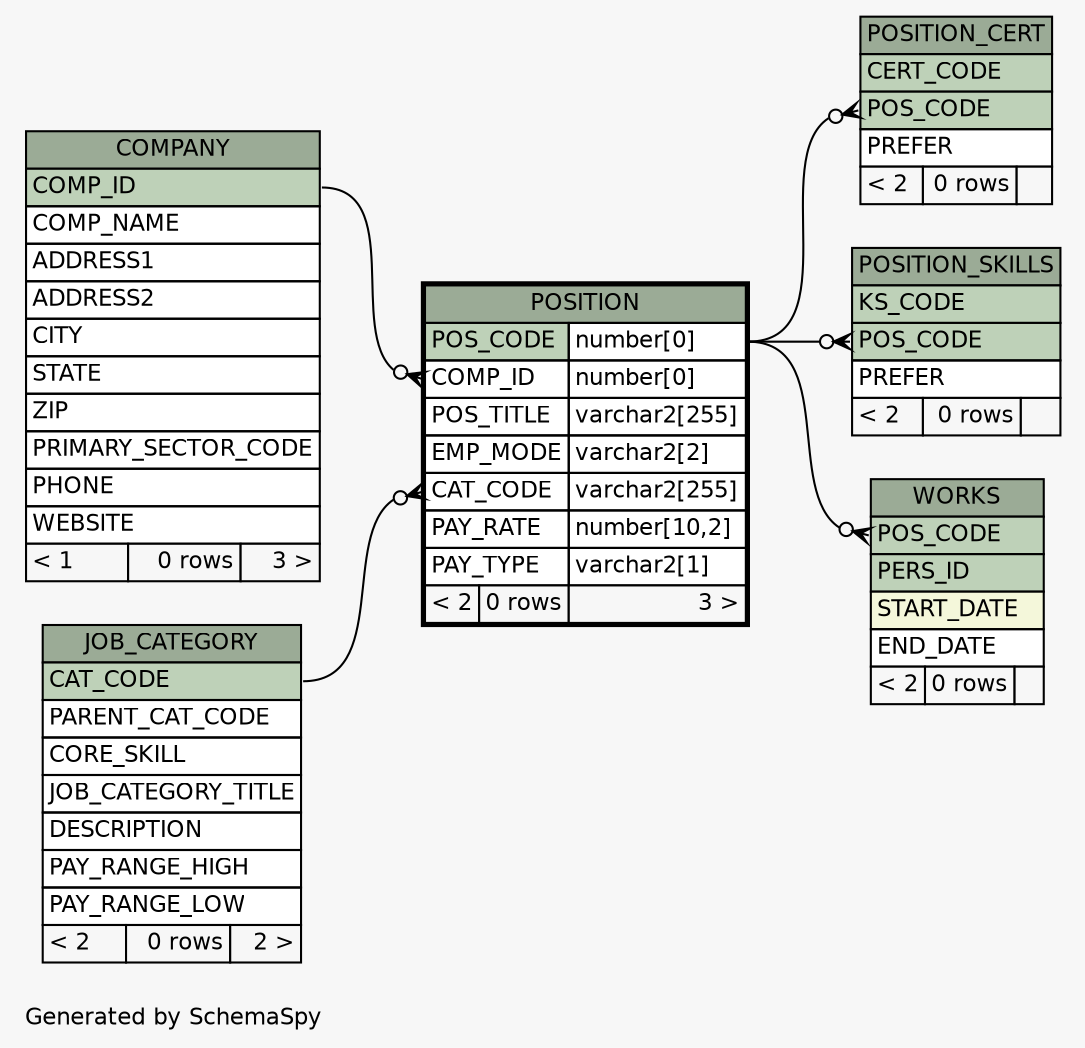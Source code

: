 // dot 2.38.0 on Linux 4.10.0-38-generic
// SchemaSpy rev 590
digraph "oneDegreeRelationshipsDiagram" {
  graph [
    rankdir="RL"
    bgcolor="#f7f7f7"
    label="\nGenerated by SchemaSpy"
    labeljust="l"
    nodesep="0.18"
    ranksep="0.46"
    fontname="Helvetica"
    fontsize="11"
  ];
  node [
    fontname="Helvetica"
    fontsize="11"
    shape="plaintext"
  ];
  edge [
    arrowsize="0.8"
  ];
  "POSITION":"CAT_CODE":w -> "JOB_CATEGORY":"CAT_CODE":e [arrowhead=none dir=back arrowtail=crowodot];
  "POSITION":"COMP_ID":w -> "COMPANY":"COMP_ID":e [arrowhead=none dir=back arrowtail=crowodot];
  "POSITION_CERT":"POS_CODE":w -> "POSITION":"POS_CODE.type":e [arrowhead=none dir=back arrowtail=crowodot];
  "POSITION_SKILLS":"POS_CODE":w -> "POSITION":"POS_CODE.type":e [arrowhead=none dir=back arrowtail=crowodot];
  "WORKS":"POS_CODE":w -> "POSITION":"POS_CODE.type":e [arrowhead=none dir=back arrowtail=crowodot];
  "COMPANY" [
    label=<
    <TABLE BORDER="0" CELLBORDER="1" CELLSPACING="0" BGCOLOR="#ffffff">
      <TR><TD COLSPAN="3" BGCOLOR="#9bab96" ALIGN="CENTER">COMPANY</TD></TR>
      <TR><TD PORT="COMP_ID" COLSPAN="3" BGCOLOR="#bed1b8" ALIGN="LEFT">COMP_ID</TD></TR>
      <TR><TD PORT="COMP_NAME" COLSPAN="3" ALIGN="LEFT">COMP_NAME</TD></TR>
      <TR><TD PORT="ADDRESS1" COLSPAN="3" ALIGN="LEFT">ADDRESS1</TD></TR>
      <TR><TD PORT="ADDRESS2" COLSPAN="3" ALIGN="LEFT">ADDRESS2</TD></TR>
      <TR><TD PORT="CITY" COLSPAN="3" ALIGN="LEFT">CITY</TD></TR>
      <TR><TD PORT="STATE" COLSPAN="3" ALIGN="LEFT">STATE</TD></TR>
      <TR><TD PORT="ZIP" COLSPAN="3" ALIGN="LEFT">ZIP</TD></TR>
      <TR><TD PORT="PRIMARY_SECTOR_CODE" COLSPAN="3" ALIGN="LEFT">PRIMARY_SECTOR_CODE</TD></TR>
      <TR><TD PORT="PHONE" COLSPAN="3" ALIGN="LEFT">PHONE</TD></TR>
      <TR><TD PORT="WEBSITE" COLSPAN="3" ALIGN="LEFT">WEBSITE</TD></TR>
      <TR><TD ALIGN="LEFT" BGCOLOR="#f7f7f7">&lt; 1</TD><TD ALIGN="RIGHT" BGCOLOR="#f7f7f7">0 rows</TD><TD ALIGN="RIGHT" BGCOLOR="#f7f7f7">3 &gt;</TD></TR>
    </TABLE>>
    URL="COMPANY.html"
    tooltip="COMPANY"
  ];
  "JOB_CATEGORY" [
    label=<
    <TABLE BORDER="0" CELLBORDER="1" CELLSPACING="0" BGCOLOR="#ffffff">
      <TR><TD COLSPAN="3" BGCOLOR="#9bab96" ALIGN="CENTER">JOB_CATEGORY</TD></TR>
      <TR><TD PORT="CAT_CODE" COLSPAN="3" BGCOLOR="#bed1b8" ALIGN="LEFT">CAT_CODE</TD></TR>
      <TR><TD PORT="PARENT_CAT_CODE" COLSPAN="3" ALIGN="LEFT">PARENT_CAT_CODE</TD></TR>
      <TR><TD PORT="CORE_SKILL" COLSPAN="3" ALIGN="LEFT">CORE_SKILL</TD></TR>
      <TR><TD PORT="JOB_CATEGORY_TITLE" COLSPAN="3" ALIGN="LEFT">JOB_CATEGORY_TITLE</TD></TR>
      <TR><TD PORT="DESCRIPTION" COLSPAN="3" ALIGN="LEFT">DESCRIPTION</TD></TR>
      <TR><TD PORT="PAY_RANGE_HIGH" COLSPAN="3" ALIGN="LEFT">PAY_RANGE_HIGH</TD></TR>
      <TR><TD PORT="PAY_RANGE_LOW" COLSPAN="3" ALIGN="LEFT">PAY_RANGE_LOW</TD></TR>
      <TR><TD ALIGN="LEFT" BGCOLOR="#f7f7f7">&lt; 2</TD><TD ALIGN="RIGHT" BGCOLOR="#f7f7f7">0 rows</TD><TD ALIGN="RIGHT" BGCOLOR="#f7f7f7">2 &gt;</TD></TR>
    </TABLE>>
    URL="JOB_CATEGORY.html"
    tooltip="JOB_CATEGORY"
  ];
  "POSITION" [
    label=<
    <TABLE BORDER="2" CELLBORDER="1" CELLSPACING="0" BGCOLOR="#ffffff">
      <TR><TD COLSPAN="3" BGCOLOR="#9bab96" ALIGN="CENTER">POSITION</TD></TR>
      <TR><TD PORT="POS_CODE" COLSPAN="2" BGCOLOR="#bed1b8" ALIGN="LEFT">POS_CODE</TD><TD PORT="POS_CODE.type" ALIGN="LEFT">number[0]</TD></TR>
      <TR><TD PORT="COMP_ID" COLSPAN="2" ALIGN="LEFT">COMP_ID</TD><TD PORT="COMP_ID.type" ALIGN="LEFT">number[0]</TD></TR>
      <TR><TD PORT="POS_TITLE" COLSPAN="2" ALIGN="LEFT">POS_TITLE</TD><TD PORT="POS_TITLE.type" ALIGN="LEFT">varchar2[255]</TD></TR>
      <TR><TD PORT="EMP_MODE" COLSPAN="2" ALIGN="LEFT">EMP_MODE</TD><TD PORT="EMP_MODE.type" ALIGN="LEFT">varchar2[2]</TD></TR>
      <TR><TD PORT="CAT_CODE" COLSPAN="2" ALIGN="LEFT">CAT_CODE</TD><TD PORT="CAT_CODE.type" ALIGN="LEFT">varchar2[255]</TD></TR>
      <TR><TD PORT="PAY_RATE" COLSPAN="2" ALIGN="LEFT">PAY_RATE</TD><TD PORT="PAY_RATE.type" ALIGN="LEFT">number[10,2]</TD></TR>
      <TR><TD PORT="PAY_TYPE" COLSPAN="2" ALIGN="LEFT">PAY_TYPE</TD><TD PORT="PAY_TYPE.type" ALIGN="LEFT">varchar2[1]</TD></TR>
      <TR><TD ALIGN="LEFT" BGCOLOR="#f7f7f7">&lt; 2</TD><TD ALIGN="RIGHT" BGCOLOR="#f7f7f7">0 rows</TD><TD ALIGN="RIGHT" BGCOLOR="#f7f7f7">3 &gt;</TD></TR>
    </TABLE>>
    URL="POSITION.html"
    tooltip="POSITION"
  ];
  "POSITION_CERT" [
    label=<
    <TABLE BORDER="0" CELLBORDER="1" CELLSPACING="0" BGCOLOR="#ffffff">
      <TR><TD COLSPAN="3" BGCOLOR="#9bab96" ALIGN="CENTER">POSITION_CERT</TD></TR>
      <TR><TD PORT="CERT_CODE" COLSPAN="3" BGCOLOR="#bed1b8" ALIGN="LEFT">CERT_CODE</TD></TR>
      <TR><TD PORT="POS_CODE" COLSPAN="3" BGCOLOR="#bed1b8" ALIGN="LEFT">POS_CODE</TD></TR>
      <TR><TD PORT="PREFER" COLSPAN="3" ALIGN="LEFT">PREFER</TD></TR>
      <TR><TD ALIGN="LEFT" BGCOLOR="#f7f7f7">&lt; 2</TD><TD ALIGN="RIGHT" BGCOLOR="#f7f7f7">0 rows</TD><TD ALIGN="RIGHT" BGCOLOR="#f7f7f7">  </TD></TR>
    </TABLE>>
    URL="POSITION_CERT.html"
    tooltip="POSITION_CERT"
  ];
  "POSITION_SKILLS" [
    label=<
    <TABLE BORDER="0" CELLBORDER="1" CELLSPACING="0" BGCOLOR="#ffffff">
      <TR><TD COLSPAN="3" BGCOLOR="#9bab96" ALIGN="CENTER">POSITION_SKILLS</TD></TR>
      <TR><TD PORT="KS_CODE" COLSPAN="3" BGCOLOR="#bed1b8" ALIGN="LEFT">KS_CODE</TD></TR>
      <TR><TD PORT="POS_CODE" COLSPAN="3" BGCOLOR="#bed1b8" ALIGN="LEFT">POS_CODE</TD></TR>
      <TR><TD PORT="PREFER" COLSPAN="3" ALIGN="LEFT">PREFER</TD></TR>
      <TR><TD ALIGN="LEFT" BGCOLOR="#f7f7f7">&lt; 2</TD><TD ALIGN="RIGHT" BGCOLOR="#f7f7f7">0 rows</TD><TD ALIGN="RIGHT" BGCOLOR="#f7f7f7">  </TD></TR>
    </TABLE>>
    URL="POSITION_SKILLS.html"
    tooltip="POSITION_SKILLS"
  ];
  "WORKS" [
    label=<
    <TABLE BORDER="0" CELLBORDER="1" CELLSPACING="0" BGCOLOR="#ffffff">
      <TR><TD COLSPAN="3" BGCOLOR="#9bab96" ALIGN="CENTER">WORKS</TD></TR>
      <TR><TD PORT="POS_CODE" COLSPAN="3" BGCOLOR="#bed1b8" ALIGN="LEFT">POS_CODE</TD></TR>
      <TR><TD PORT="PERS_ID" COLSPAN="3" BGCOLOR="#bed1b8" ALIGN="LEFT">PERS_ID</TD></TR>
      <TR><TD PORT="START_DATE" COLSPAN="3" BGCOLOR="#f4f7da" ALIGN="LEFT">START_DATE</TD></TR>
      <TR><TD PORT="END_DATE" COLSPAN="3" ALIGN="LEFT">END_DATE</TD></TR>
      <TR><TD ALIGN="LEFT" BGCOLOR="#f7f7f7">&lt; 2</TD><TD ALIGN="RIGHT" BGCOLOR="#f7f7f7">0 rows</TD><TD ALIGN="RIGHT" BGCOLOR="#f7f7f7">  </TD></TR>
    </TABLE>>
    URL="WORKS.html"
    tooltip="WORKS"
  ];
}
